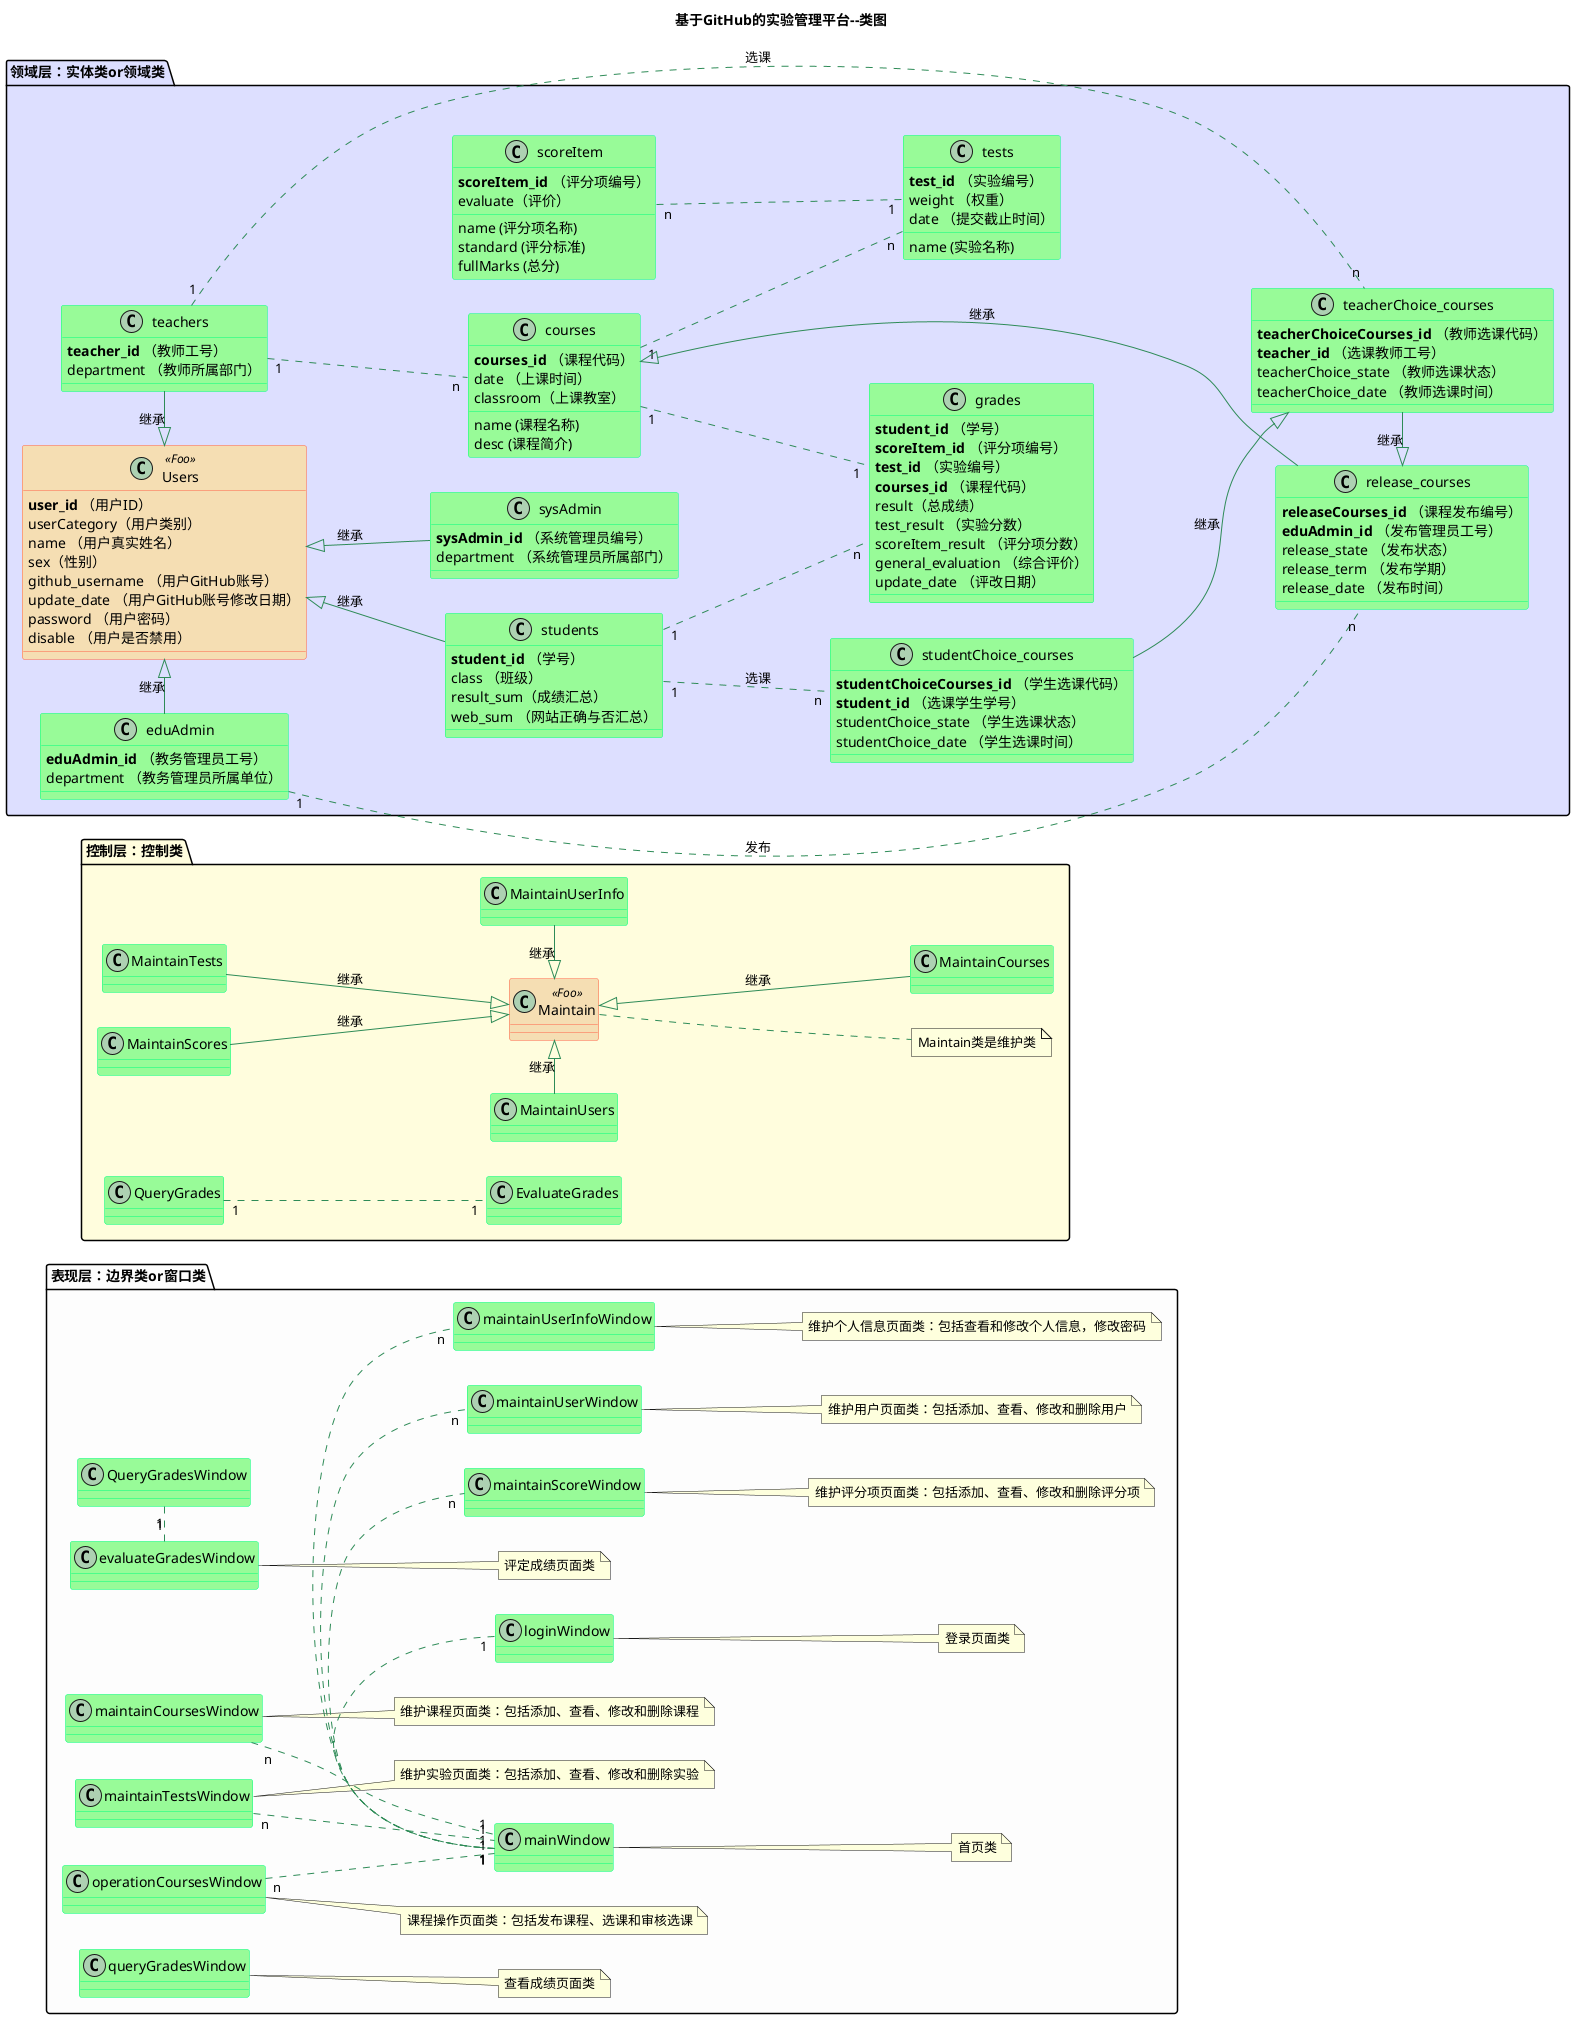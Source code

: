 @startuml
title 基于GitHub的实验管理平台--类图
left to right direction
package 表现层：边界类or窗口类 #FDFDFD {

    skinparam class {
    	BackgroundColor PaleGreen
    	ArrowColor SeaGreen
    	BorderColor SpringGreen
    	BackgroundColor<<Foo>> Wheat
    	BorderColor<<Foo>> Tomato
    }
    skinparam stereotypeCBackgroundColor YellowGreen
    skinparam stereotypeCBackgroundColor<< Foo >> DimGray

    class mainWindow{
    }
    note right:首页类
    class loginWindow{
    }
    note right:登录页面类
    class maintainUserInfoWindow{
    }
    note right:维护个人信息页面类：包括查看和修改个人信息，修改密码

    class maintainUserWindow{
    }
    note right:维护用户页面类：包括添加、查看、修改和删除用户
    class maintainCoursesWindow{
    }
    note right:维护课程页面类：包括添加、查看、修改和删除课程
    class maintainTestsWindow{
    }
    note right:维护实验页面类：包括添加、查看、修改和删除实验
    class maintainScoreWindow{
    }
    note right:维护评分项页面类：包括添加、查看、修改和删除评分项
    class operationCoursesWindow{
    }
    note right:课程操作页面类：包括发布课程、选课和审核选课
    class queryGradesWindow{
    }
    note right:查看成绩页面类
    class evaluateGradesWindow{
    }
    note right:评定成绩页面类

    loginWindow "1"."1" mainWindow
    mainWindow "1".right."n" maintainUserInfoWindow
    mainWindow "1".right."n" maintainUserWindow
    maintainCoursesWindow "n".."1" mainWindow
    maintainTestsWindow "n".."1" mainWindow
    mainWindow "1".right."n" maintainScoreWindow
    operationCoursesWindow "n".."1" mainWindow
    QueryGradesWindow "1".left."1" evaluateGradesWindow

}


package 控制层：控制类 #FFFDDD {

    skinparam class {
    	BackgroundColor PaleGreen
    	ArrowColor SeaGreen
    	BorderColor SpringGreen
    	BackgroundColor<<Foo>> Wheat
    	BorderColor<<Foo>> Tomato
    }
    skinparam stereotypeCBackgroundColor YellowGreen
    skinparam stereotypeCBackgroundColor<< Foo >> DimGray

    class Maintain<<Foo>>{
    }
    note right:Maintain类是维护类
    class MaintainUserInfo{
    }
    class MaintainUsers{
    }
    class MaintainCourses{
    }
    class MaintainTests{
    }
    class MaintainScores{
    }
    MaintainUserInfo -left-|> Maintain:继承
    MaintainUsers -right-|> Maintain:继承
    MaintainCourses -up-|> Maintain:继承
    MaintainTests -down-|> Maintain:继承
    MaintainScores -down-|> Maintain:继承

    class QueryGrades{
    }
    class EvaluateGrades{
    }
    QueryGrades "1" .. "1" EvaluateGrades

}

package 领域层：实体类or领域类 #DDDFFF {
    skinparam class {
    	BackgroundColor PaleGreen
    	ArrowColor SeaGreen
    	BorderColor SpringGreen
    	BackgroundColor<<Foo>> Wheat
    	BorderColor<<Foo>> Tomato
    }
    skinparam stereotypeCBackgroundColor YellowGreen
    skinparam stereotypeCBackgroundColor<< Foo >> DimGray

    class Users<<Foo>>{
        <b>user_id</b> （用户ID）
        userCategory（用户类别）
        name （用户真实姓名）
        sex（性别）
        github_username （用户GitHub账号）
        update_date （用户GitHub账号修改日期）
        password （用户密码）
        disable （用户是否禁用）
    }
    class students{
        <b>student_id</b> （学号）
        class （班级）
        result_sum（成绩汇总）
        web_sum （网站正确与否汇总）
    }
    class teachers{
        <b>teacher_id</b> （教师工号）
        department （教师所属部门）
    }
    class eduAdmin{
        <b>eduAdmin_id</b> （教务管理员工号）
        department （教务管理员所属单位）
    }
    class sysAdmin{
        <b>sysAdmin_id</b> （系统管理员编号）
        department （系统管理员所属部门）
    }
    students -up-|> Users:继承
    teachers -left-|> Users:继承
    eduAdmin -right-|> Users:继承
    sysAdmin -up-|> Users:继承

    class scoreItem{
        <b>scoreItem_id</b> （评分项编号）
        name (评分项名称)
        standard (评分标准)
        fullMarks (总分)
        evaluate（评价）
    }
    class tests {
        <b>test_id</b> （实验编号）
        name (实验名称)
        weight （权重）
        date （提交截止时间）
    }
    class courses {
        <b>courses_id</b> （课程代码）
        name (课程名称)
        desc (课程简介)
        date （上课时间）
        classroom（上课教室）
    }
    class grades {
        <b>student_id</b> （学号）
        <b>scoreItem_id</b> （评分项编号）
        <b>test_id</b> （实验编号）
        <b>courses_id</b> （课程代码）
        result（总成绩）
        test_result （实验分数）
        scoreItem_result （评分项分数）
        general_evaluation （综合评价）
        update_date （评改日期）
    }

    students "1" .. "n"  grades
    courses "1" .. "1"  grades
    courses "1" .. "n"  tests
    scoreItem "n" .. "1"  tests

    teachers "1" .. "n"  courses

    class release_courses{
        <b>releaseCourses_id</b> （课程发布编号）
        <b>eduAdmin_id</b> （发布管理员工号）
        release_state （发布状态）
        release_term （发布学期）
        release_date （发布时间）
    }
    class teacherChoice_courses{
        <b>teacherChoiceCourses_id</b> （教师选课代码）
        <b>teacher_id</b> （选课教师工号）
        teacherChoice_state （教师选课状态）
        teacherChoice_date （教师选课时间）
    }
    class studentChoice_courses{
        <b>studentChoiceCourses_id</b> （学生选课代码）
        <b>student_id</b> （选课学生学号）
        studentChoice_state （学生选课状态）
        studentChoice_date （学生选课时间）
    }

    release_courses -up-|> courses:继承
    teacherChoice_courses -right-|> release_courses:继承
    studentChoice_courses --|> teacherChoice_courses:继承

    eduAdmin "1" .. "n"  release_courses:发布
    teachers "1" .. "n"  teacherChoice_courses:选课
    students "1" .. "n"  studentChoice_courses:选课
}


@enduml